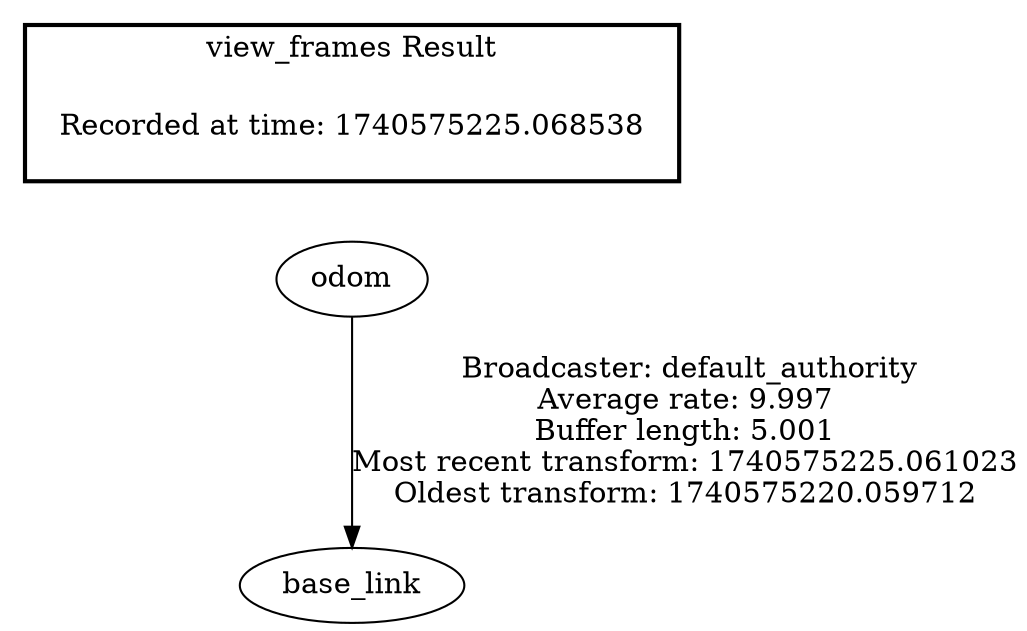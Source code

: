 digraph G {
"odom" -> "base_link"[label=" Broadcaster: default_authority\nAverage rate: 9.997\nBuffer length: 5.001\nMost recent transform: 1740575225.061023\nOldest transform: 1740575220.059712\n"];
edge [style=invis];
 subgraph cluster_legend { style=bold; color=black; label ="view_frames Result";
"Recorded at time: 1740575225.068538"[ shape=plaintext ] ;
}->"odom";
}